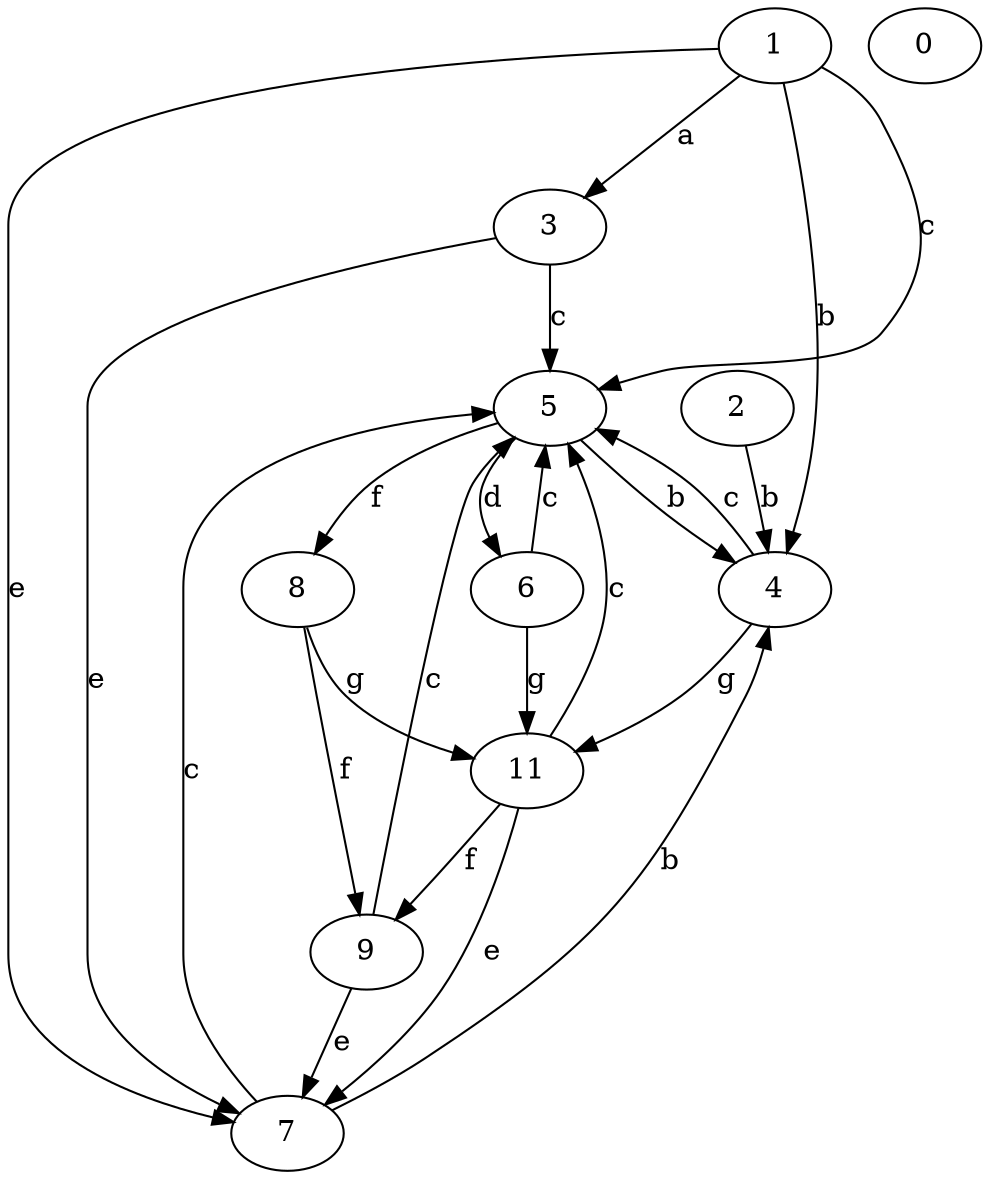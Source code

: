 strict digraph  {
1;
2;
3;
4;
5;
6;
7;
0;
8;
9;
11;
1 -> 3  [label=a];
1 -> 4  [label=b];
1 -> 5  [label=c];
1 -> 7  [label=e];
2 -> 4  [label=b];
3 -> 5  [label=c];
3 -> 7  [label=e];
4 -> 5  [label=c];
4 -> 11  [label=g];
5 -> 4  [label=b];
5 -> 6  [label=d];
5 -> 8  [label=f];
6 -> 5  [label=c];
6 -> 11  [label=g];
7 -> 4  [label=b];
7 -> 5  [label=c];
8 -> 9  [label=f];
8 -> 11  [label=g];
9 -> 5  [label=c];
9 -> 7  [label=e];
11 -> 5  [label=c];
11 -> 7  [label=e];
11 -> 9  [label=f];
}

